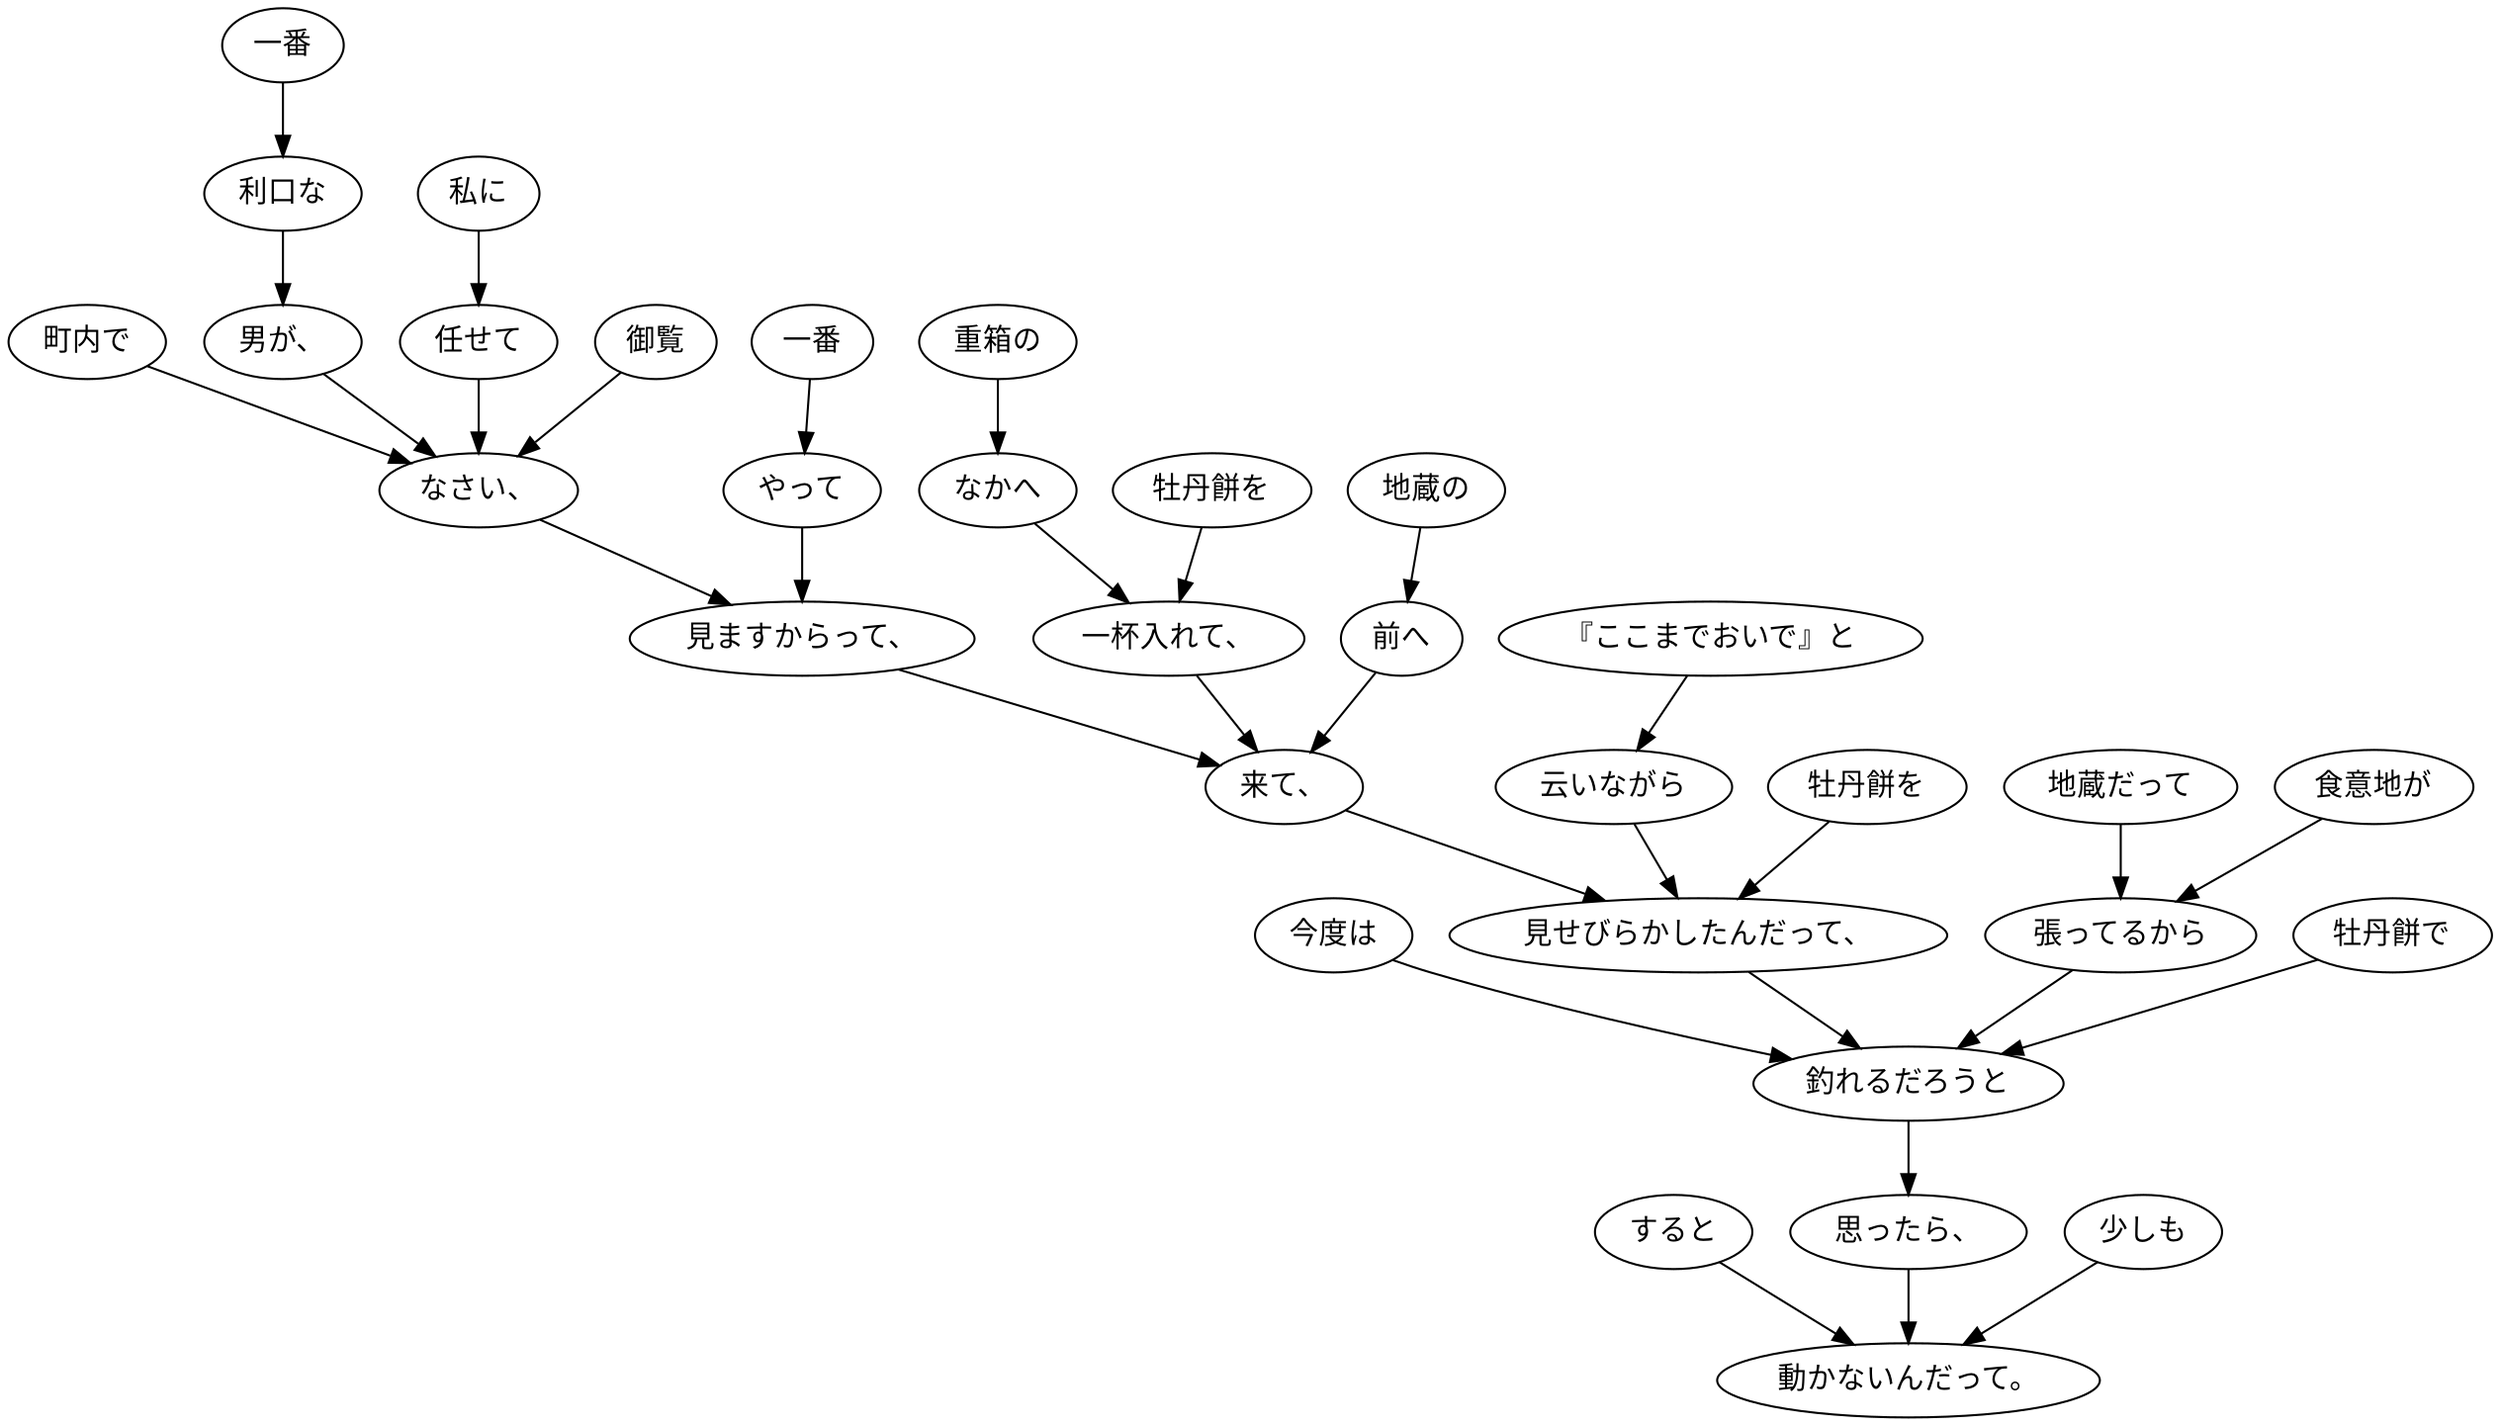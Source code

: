digraph graph6844 {
	node0 [label="すると"];
	node1 [label="今度は"];
	node2 [label="町内で"];
	node3 [label="一番"];
	node4 [label="利口な"];
	node5 [label="男が、"];
	node6 [label="私に"];
	node7 [label="任せて"];
	node8 [label="御覧"];
	node9 [label="なさい、"];
	node10 [label="一番"];
	node11 [label="やって"];
	node12 [label="見ますからって、"];
	node13 [label="重箱の"];
	node14 [label="なかへ"];
	node15 [label="牡丹餅を"];
	node16 [label="一杯入れて、"];
	node17 [label="地蔵の"];
	node18 [label="前へ"];
	node19 [label="来て、"];
	node20 [label="『ここまでおいで』と"];
	node21 [label="云いながら"];
	node22 [label="牡丹餅を"];
	node23 [label="見せびらかしたんだって、"];
	node24 [label="地蔵だって"];
	node25 [label="食意地が"];
	node26 [label="張ってるから"];
	node27 [label="牡丹餅で"];
	node28 [label="釣れるだろうと"];
	node29 [label="思ったら、"];
	node30 [label="少しも"];
	node31 [label="動かないんだって。"];
	node0 -> node31;
	node1 -> node28;
	node2 -> node9;
	node3 -> node4;
	node4 -> node5;
	node5 -> node9;
	node6 -> node7;
	node7 -> node9;
	node8 -> node9;
	node9 -> node12;
	node10 -> node11;
	node11 -> node12;
	node12 -> node19;
	node13 -> node14;
	node14 -> node16;
	node15 -> node16;
	node16 -> node19;
	node17 -> node18;
	node18 -> node19;
	node19 -> node23;
	node20 -> node21;
	node21 -> node23;
	node22 -> node23;
	node23 -> node28;
	node24 -> node26;
	node25 -> node26;
	node26 -> node28;
	node27 -> node28;
	node28 -> node29;
	node29 -> node31;
	node30 -> node31;
}
